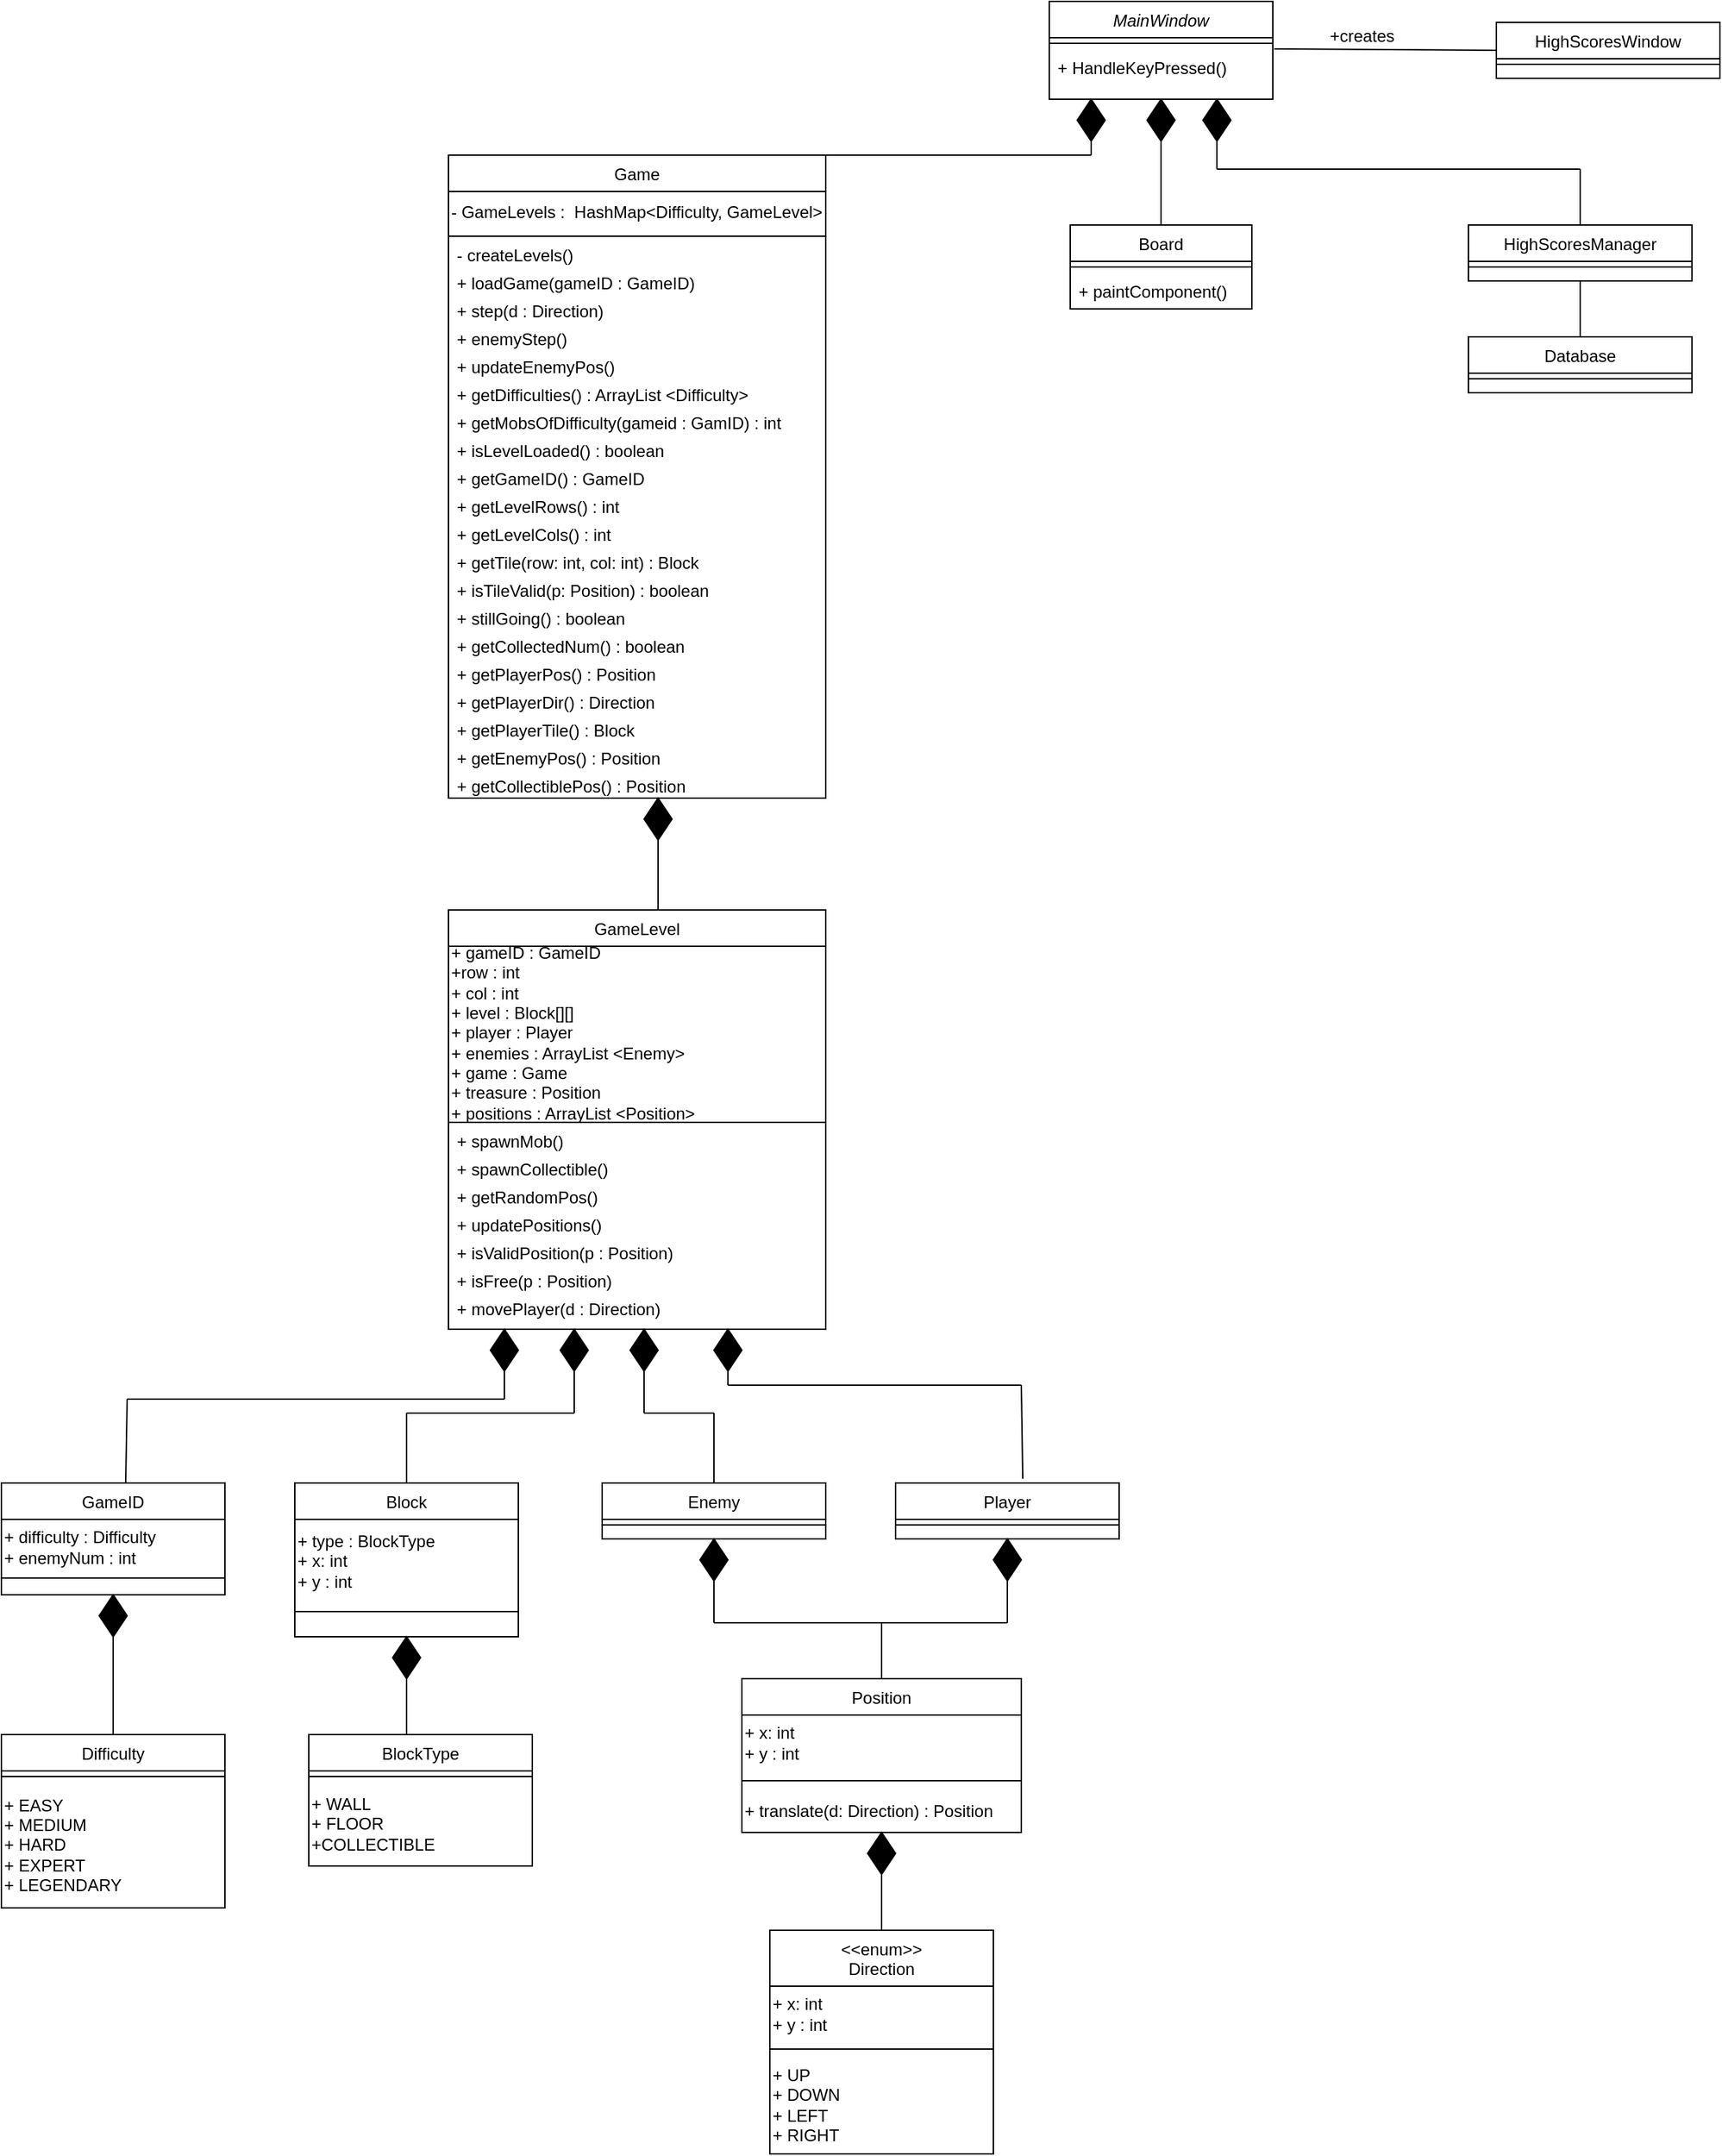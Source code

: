 <mxfile version="20.5.1" type="device"><diagram id="C5RBs43oDa-KdzZeNtuy" name="Page-1"><mxGraphModel dx="2208" dy="764" grid="1" gridSize="10" guides="1" tooltips="1" connect="1" arrows="1" fold="1" page="1" pageScale="1" pageWidth="827" pageHeight="1169" math="0" shadow="0"><root><mxCell id="WIyWlLk6GJQsqaUBKTNV-0"/><mxCell id="WIyWlLk6GJQsqaUBKTNV-1" parent="WIyWlLk6GJQsqaUBKTNV-0"/><mxCell id="zkfFHV4jXpPFQw0GAbJ--0" value="MainWindow" style="swimlane;fontStyle=2;align=center;verticalAlign=top;childLayout=stackLayout;horizontal=1;startSize=26;horizontalStack=0;resizeParent=1;resizeLast=0;collapsible=1;marginBottom=0;rounded=0;shadow=0;strokeWidth=1;" parent="WIyWlLk6GJQsqaUBKTNV-1" vertex="1"><mxGeometry x="220" y="120" width="160" height="70" as="geometry"><mxRectangle x="230" y="140" width="160" height="26" as="alternateBounds"/></mxGeometry></mxCell><mxCell id="zkfFHV4jXpPFQw0GAbJ--4" value="" style="line;html=1;strokeWidth=1;align=left;verticalAlign=middle;spacingTop=-1;spacingLeft=3;spacingRight=3;rotatable=0;labelPosition=right;points=[];portConstraint=eastwest;" parent="zkfFHV4jXpPFQw0GAbJ--0" vertex="1"><mxGeometry y="26" width="160" height="8" as="geometry"/></mxCell><mxCell id="zkfFHV4jXpPFQw0GAbJ--5" value="+ HandleKeyPressed()" style="text;align=left;verticalAlign=top;spacingLeft=4;spacingRight=4;overflow=hidden;rotatable=0;points=[[0,0.5],[1,0.5]];portConstraint=eastwest;" parent="zkfFHV4jXpPFQw0GAbJ--0" vertex="1"><mxGeometry y="34" width="160" height="26" as="geometry"/></mxCell><mxCell id="zkfFHV4jXpPFQw0GAbJ--6" value="Board&#10;" style="swimlane;fontStyle=0;align=center;verticalAlign=top;childLayout=stackLayout;horizontal=1;startSize=26;horizontalStack=0;resizeParent=1;resizeLast=0;collapsible=1;marginBottom=0;rounded=0;shadow=0;strokeWidth=1;" parent="WIyWlLk6GJQsqaUBKTNV-1" vertex="1"><mxGeometry x="235" y="280" width="130" height="60" as="geometry"><mxRectangle x="130" y="380" width="160" height="26" as="alternateBounds"/></mxGeometry></mxCell><mxCell id="zkfFHV4jXpPFQw0GAbJ--9" value="" style="line;html=1;strokeWidth=1;align=left;verticalAlign=middle;spacingTop=-1;spacingLeft=3;spacingRight=3;rotatable=0;labelPosition=right;points=[];portConstraint=eastwest;" parent="zkfFHV4jXpPFQw0GAbJ--6" vertex="1"><mxGeometry y="26" width="130" height="8" as="geometry"/></mxCell><mxCell id="zkfFHV4jXpPFQw0GAbJ--11" value="+ paintComponent()" style="text;align=left;verticalAlign=top;spacingLeft=4;spacingRight=4;overflow=hidden;rotatable=0;points=[[0,0.5],[1,0.5]];portConstraint=eastwest;" parent="zkfFHV4jXpPFQw0GAbJ--6" vertex="1"><mxGeometry y="34" width="130" height="26" as="geometry"/></mxCell><mxCell id="zkfFHV4jXpPFQw0GAbJ--13" value="HighScoresManager&#10;" style="swimlane;fontStyle=0;align=center;verticalAlign=top;childLayout=stackLayout;horizontal=1;startSize=26;horizontalStack=0;resizeParent=1;resizeLast=0;collapsible=1;marginBottom=0;rounded=0;shadow=0;strokeWidth=1;" parent="WIyWlLk6GJQsqaUBKTNV-1" vertex="1"><mxGeometry x="520" y="280" width="160" height="40" as="geometry"><mxRectangle x="340" y="380" width="170" height="26" as="alternateBounds"/></mxGeometry></mxCell><mxCell id="zkfFHV4jXpPFQw0GAbJ--15" value="" style="line;html=1;strokeWidth=1;align=left;verticalAlign=middle;spacingTop=-1;spacingLeft=3;spacingRight=3;rotatable=0;labelPosition=right;points=[];portConstraint=eastwest;" parent="zkfFHV4jXpPFQw0GAbJ--13" vertex="1"><mxGeometry y="26" width="160" height="8" as="geometry"/></mxCell><mxCell id="zkfFHV4jXpPFQw0GAbJ--17" value="HighScoresWindow" style="swimlane;fontStyle=0;align=center;verticalAlign=top;childLayout=stackLayout;horizontal=1;startSize=26;horizontalStack=0;resizeParent=1;resizeLast=0;collapsible=1;marginBottom=0;rounded=0;shadow=0;strokeWidth=1;" parent="WIyWlLk6GJQsqaUBKTNV-1" vertex="1"><mxGeometry x="540" y="135" width="160" height="40" as="geometry"><mxRectangle x="550" y="140" width="160" height="26" as="alternateBounds"/></mxGeometry></mxCell><mxCell id="zkfFHV4jXpPFQw0GAbJ--23" value="" style="line;html=1;strokeWidth=1;align=left;verticalAlign=middle;spacingTop=-1;spacingLeft=3;spacingRight=3;rotatable=0;labelPosition=right;points=[];portConstraint=eastwest;" parent="zkfFHV4jXpPFQw0GAbJ--17" vertex="1"><mxGeometry y="26" width="160" height="8" as="geometry"/></mxCell><mxCell id="6jnR1wUlaR5Kq-YasmpQ-2" value="Database" style="swimlane;fontStyle=0;align=center;verticalAlign=top;childLayout=stackLayout;horizontal=1;startSize=26;horizontalStack=0;resizeParent=1;resizeLast=0;collapsible=1;marginBottom=0;rounded=0;shadow=0;strokeWidth=1;" vertex="1" parent="WIyWlLk6GJQsqaUBKTNV-1"><mxGeometry x="520" y="360" width="160" height="40" as="geometry"><mxRectangle x="340" y="380" width="170" height="26" as="alternateBounds"/></mxGeometry></mxCell><mxCell id="6jnR1wUlaR5Kq-YasmpQ-3" value="" style="line;html=1;strokeWidth=1;align=left;verticalAlign=middle;spacingTop=-1;spacingLeft=3;spacingRight=3;rotatable=0;labelPosition=right;points=[];portConstraint=eastwest;" vertex="1" parent="6jnR1wUlaR5Kq-YasmpQ-2"><mxGeometry y="26" width="160" height="8" as="geometry"/></mxCell><mxCell id="6jnR1wUlaR5Kq-YasmpQ-5" value="" style="endArrow=none;html=1;rounded=0;entryX=1.006;entryY=0;entryDx=0;entryDy=0;entryPerimeter=0;exitX=0;exitY=0.5;exitDx=0;exitDy=0;" edge="1" parent="WIyWlLk6GJQsqaUBKTNV-1" source="zkfFHV4jXpPFQw0GAbJ--17" target="zkfFHV4jXpPFQw0GAbJ--5"><mxGeometry width="50" height="50" relative="1" as="geometry"><mxPoint x="390" y="420" as="sourcePoint"/><mxPoint x="440" y="370" as="targetPoint"/></mxGeometry></mxCell><mxCell id="6jnR1wUlaR5Kq-YasmpQ-7" value="+creates" style="text;html=1;strokeColor=none;fillColor=none;align=center;verticalAlign=middle;whiteSpace=wrap;rounded=0;" vertex="1" parent="WIyWlLk6GJQsqaUBKTNV-1"><mxGeometry x="414" y="130" width="60" height="30" as="geometry"/></mxCell><mxCell id="6jnR1wUlaR5Kq-YasmpQ-8" value="" style="endArrow=none;html=1;rounded=0;entryX=0.5;entryY=1;entryDx=0;entryDy=0;" edge="1" parent="WIyWlLk6GJQsqaUBKTNV-1" target="6jnR1wUlaR5Kq-YasmpQ-12"><mxGeometry width="50" height="50" relative="1" as="geometry"><mxPoint x="340" y="240" as="sourcePoint"/><mxPoint x="310" y="220" as="targetPoint"/></mxGeometry></mxCell><mxCell id="6jnR1wUlaR5Kq-YasmpQ-9" value="" style="endArrow=none;html=1;rounded=0;" edge="1" parent="WIyWlLk6GJQsqaUBKTNV-1"><mxGeometry width="50" height="50" relative="1" as="geometry"><mxPoint x="600" y="240" as="sourcePoint"/><mxPoint x="340" y="240" as="targetPoint"/></mxGeometry></mxCell><mxCell id="6jnR1wUlaR5Kq-YasmpQ-10" value="" style="endArrow=none;html=1;rounded=0;exitX=0.5;exitY=0;exitDx=0;exitDy=0;" edge="1" parent="WIyWlLk6GJQsqaUBKTNV-1" source="zkfFHV4jXpPFQw0GAbJ--13"><mxGeometry width="50" height="50" relative="1" as="geometry"><mxPoint x="390" y="320" as="sourcePoint"/><mxPoint x="600" y="240" as="targetPoint"/></mxGeometry></mxCell><mxCell id="6jnR1wUlaR5Kq-YasmpQ-12" value="" style="rhombus;whiteSpace=wrap;html=1;fillColor=#000000;" vertex="1" parent="WIyWlLk6GJQsqaUBKTNV-1"><mxGeometry x="330" y="190" width="20" height="30" as="geometry"/></mxCell><mxCell id="6jnR1wUlaR5Kq-YasmpQ-15" value="" style="endArrow=none;html=1;rounded=0;entryX=0.5;entryY=1;entryDx=0;entryDy=0;exitX=0.5;exitY=0;exitDx=0;exitDy=0;" edge="1" parent="WIyWlLk6GJQsqaUBKTNV-1" source="6jnR1wUlaR5Kq-YasmpQ-2" target="zkfFHV4jXpPFQw0GAbJ--13"><mxGeometry width="50" height="50" relative="1" as="geometry"><mxPoint x="390" y="320" as="sourcePoint"/><mxPoint x="440" y="270" as="targetPoint"/></mxGeometry></mxCell><mxCell id="6jnR1wUlaR5Kq-YasmpQ-16" value="" style="rhombus;whiteSpace=wrap;html=1;fillColor=#000000;" vertex="1" parent="WIyWlLk6GJQsqaUBKTNV-1"><mxGeometry x="290" y="190" width="20" height="30" as="geometry"/></mxCell><mxCell id="6jnR1wUlaR5Kq-YasmpQ-17" value="" style="endArrow=none;html=1;rounded=0;entryX=0.5;entryY=1;entryDx=0;entryDy=0;exitX=0.5;exitY=0;exitDx=0;exitDy=0;" edge="1" parent="WIyWlLk6GJQsqaUBKTNV-1" source="zkfFHV4jXpPFQw0GAbJ--6" target="6jnR1wUlaR5Kq-YasmpQ-16"><mxGeometry width="50" height="50" relative="1" as="geometry"><mxPoint x="610" y="370" as="sourcePoint"/><mxPoint x="610" y="330" as="targetPoint"/></mxGeometry></mxCell><mxCell id="6jnR1wUlaR5Kq-YasmpQ-18" value="Game" style="swimlane;fontStyle=0;align=center;verticalAlign=top;childLayout=stackLayout;horizontal=1;startSize=26;horizontalStack=0;resizeParent=1;resizeLast=0;collapsible=1;marginBottom=0;rounded=0;shadow=0;strokeWidth=1;" vertex="1" parent="WIyWlLk6GJQsqaUBKTNV-1"><mxGeometry x="-210" y="230" width="270" height="460" as="geometry"><mxRectangle x="130" y="380" width="160" height="26" as="alternateBounds"/></mxGeometry></mxCell><mxCell id="6jnR1wUlaR5Kq-YasmpQ-22" value="- GameLevels :&amp;nbsp; HashMap&amp;lt;Difficulty, GameLevel&amp;gt;" style="text;html=1;strokeColor=none;fillColor=none;align=left;verticalAlign=middle;whiteSpace=wrap;rounded=0;" vertex="1" parent="6jnR1wUlaR5Kq-YasmpQ-18"><mxGeometry y="26" width="270" height="30" as="geometry"/></mxCell><mxCell id="6jnR1wUlaR5Kq-YasmpQ-19" value="" style="line;html=1;strokeWidth=1;align=left;verticalAlign=middle;spacingTop=-1;spacingLeft=3;spacingRight=3;rotatable=0;labelPosition=right;points=[];portConstraint=eastwest;" vertex="1" parent="6jnR1wUlaR5Kq-YasmpQ-18"><mxGeometry y="56" width="270" height="4" as="geometry"/></mxCell><mxCell id="6jnR1wUlaR5Kq-YasmpQ-20" value="- createLevels()&#10;" style="text;align=left;verticalAlign=top;spacingLeft=4;spacingRight=4;overflow=hidden;rotatable=0;points=[[0,0.5],[1,0.5]];portConstraint=eastwest;spacingTop=-2;" vertex="1" parent="6jnR1wUlaR5Kq-YasmpQ-18"><mxGeometry y="60" width="270" height="20" as="geometry"/></mxCell><mxCell id="6jnR1wUlaR5Kq-YasmpQ-23" value="+ loadGame(gameID : GameID)" style="text;align=left;verticalAlign=top;spacingLeft=4;spacingRight=4;overflow=hidden;rotatable=0;points=[[0,0.5],[1,0.5]];portConstraint=eastwest;spacingTop=-2;" vertex="1" parent="6jnR1wUlaR5Kq-YasmpQ-18"><mxGeometry y="80" width="270" height="20" as="geometry"/></mxCell><mxCell id="6jnR1wUlaR5Kq-YasmpQ-25" value="+ step(d : Direction)" style="text;align=left;verticalAlign=top;spacingLeft=4;spacingRight=4;overflow=hidden;rotatable=0;points=[[0,0.5],[1,0.5]];portConstraint=eastwest;spacingTop=-2;" vertex="1" parent="6jnR1wUlaR5Kq-YasmpQ-18"><mxGeometry y="100" width="270" height="20" as="geometry"/></mxCell><mxCell id="6jnR1wUlaR5Kq-YasmpQ-26" value="+ enemyStep()" style="text;align=left;verticalAlign=top;spacingLeft=4;spacingRight=4;overflow=hidden;rotatable=0;points=[[0,0.5],[1,0.5]];portConstraint=eastwest;spacingTop=-2;" vertex="1" parent="6jnR1wUlaR5Kq-YasmpQ-18"><mxGeometry y="120" width="270" height="20" as="geometry"/></mxCell><mxCell id="6jnR1wUlaR5Kq-YasmpQ-27" value="+ updateEnemyPos()" style="text;align=left;verticalAlign=top;spacingLeft=4;spacingRight=4;overflow=hidden;rotatable=0;points=[[0,0.5],[1,0.5]];portConstraint=eastwest;spacingTop=-2;" vertex="1" parent="6jnR1wUlaR5Kq-YasmpQ-18"><mxGeometry y="140" width="270" height="20" as="geometry"/></mxCell><mxCell id="6jnR1wUlaR5Kq-YasmpQ-28" value="+ getDifficulties() : ArrayList &lt;Difficulty&gt;" style="text;align=left;verticalAlign=top;spacingLeft=4;spacingRight=4;overflow=hidden;rotatable=0;points=[[0,0.5],[1,0.5]];portConstraint=eastwest;spacingTop=-2;" vertex="1" parent="6jnR1wUlaR5Kq-YasmpQ-18"><mxGeometry y="160" width="270" height="20" as="geometry"/></mxCell><mxCell id="6jnR1wUlaR5Kq-YasmpQ-29" value="+ getMobsOfDifficulty(gameid : GamID) : int" style="text;align=left;verticalAlign=top;spacingLeft=4;spacingRight=4;overflow=hidden;rotatable=0;points=[[0,0.5],[1,0.5]];portConstraint=eastwest;spacingTop=-2;" vertex="1" parent="6jnR1wUlaR5Kq-YasmpQ-18"><mxGeometry y="180" width="270" height="20" as="geometry"/></mxCell><mxCell id="6jnR1wUlaR5Kq-YasmpQ-30" value="+ isLevelLoaded() : boolean" style="text;align=left;verticalAlign=top;spacingLeft=4;spacingRight=4;overflow=hidden;rotatable=0;points=[[0,0.5],[1,0.5]];portConstraint=eastwest;spacingTop=-2;" vertex="1" parent="6jnR1wUlaR5Kq-YasmpQ-18"><mxGeometry y="200" width="270" height="20" as="geometry"/></mxCell><mxCell id="6jnR1wUlaR5Kq-YasmpQ-31" value="+ getGameID() : GameID" style="text;align=left;verticalAlign=top;spacingLeft=4;spacingRight=4;overflow=hidden;rotatable=0;points=[[0,0.5],[1,0.5]];portConstraint=eastwest;spacingTop=-2;" vertex="1" parent="6jnR1wUlaR5Kq-YasmpQ-18"><mxGeometry y="220" width="270" height="20" as="geometry"/></mxCell><mxCell id="6jnR1wUlaR5Kq-YasmpQ-32" value="+ getLevelRows() : int" style="text;align=left;verticalAlign=top;spacingLeft=4;spacingRight=4;overflow=hidden;rotatable=0;points=[[0,0.5],[1,0.5]];portConstraint=eastwest;spacingTop=-2;" vertex="1" parent="6jnR1wUlaR5Kq-YasmpQ-18"><mxGeometry y="240" width="270" height="20" as="geometry"/></mxCell><mxCell id="6jnR1wUlaR5Kq-YasmpQ-33" value="+ getLevelCols() : int" style="text;align=left;verticalAlign=top;spacingLeft=4;spacingRight=4;overflow=hidden;rotatable=0;points=[[0,0.5],[1,0.5]];portConstraint=eastwest;spacingTop=-2;" vertex="1" parent="6jnR1wUlaR5Kq-YasmpQ-18"><mxGeometry y="260" width="270" height="20" as="geometry"/></mxCell><mxCell id="6jnR1wUlaR5Kq-YasmpQ-34" value="+ getTile(row: int, col: int) : Block" style="text;align=left;verticalAlign=top;spacingLeft=4;spacingRight=4;overflow=hidden;rotatable=0;points=[[0,0.5],[1,0.5]];portConstraint=eastwest;spacingTop=-2;" vertex="1" parent="6jnR1wUlaR5Kq-YasmpQ-18"><mxGeometry y="280" width="270" height="20" as="geometry"/></mxCell><mxCell id="6jnR1wUlaR5Kq-YasmpQ-35" value="+ isTileValid(p: Position) : boolean" style="text;align=left;verticalAlign=top;spacingLeft=4;spacingRight=4;overflow=hidden;rotatable=0;points=[[0,0.5],[1,0.5]];portConstraint=eastwest;spacingTop=-2;" vertex="1" parent="6jnR1wUlaR5Kq-YasmpQ-18"><mxGeometry y="300" width="270" height="20" as="geometry"/></mxCell><mxCell id="6jnR1wUlaR5Kq-YasmpQ-36" value="+ stillGoing() : boolean" style="text;align=left;verticalAlign=top;spacingLeft=4;spacingRight=4;overflow=hidden;rotatable=0;points=[[0,0.5],[1,0.5]];portConstraint=eastwest;spacingTop=-2;" vertex="1" parent="6jnR1wUlaR5Kq-YasmpQ-18"><mxGeometry y="320" width="270" height="20" as="geometry"/></mxCell><mxCell id="6jnR1wUlaR5Kq-YasmpQ-37" value="+ getCollectedNum() : boolean" style="text;align=left;verticalAlign=top;spacingLeft=4;spacingRight=4;overflow=hidden;rotatable=0;points=[[0,0.5],[1,0.5]];portConstraint=eastwest;spacingTop=-2;" vertex="1" parent="6jnR1wUlaR5Kq-YasmpQ-18"><mxGeometry y="340" width="270" height="20" as="geometry"/></mxCell><mxCell id="6jnR1wUlaR5Kq-YasmpQ-38" value="+ getPlayerPos() : Position" style="text;align=left;verticalAlign=top;spacingLeft=4;spacingRight=4;overflow=hidden;rotatable=0;points=[[0,0.5],[1,0.5]];portConstraint=eastwest;spacingTop=-2;" vertex="1" parent="6jnR1wUlaR5Kq-YasmpQ-18"><mxGeometry y="360" width="270" height="20" as="geometry"/></mxCell><mxCell id="6jnR1wUlaR5Kq-YasmpQ-39" value="+ getPlayerDir() : Direction" style="text;align=left;verticalAlign=top;spacingLeft=4;spacingRight=4;overflow=hidden;rotatable=0;points=[[0,0.5],[1,0.5]];portConstraint=eastwest;spacingTop=-2;" vertex="1" parent="6jnR1wUlaR5Kq-YasmpQ-18"><mxGeometry y="380" width="270" height="20" as="geometry"/></mxCell><mxCell id="6jnR1wUlaR5Kq-YasmpQ-40" value="+ getPlayerTile() : Block" style="text;align=left;verticalAlign=top;spacingLeft=4;spacingRight=4;overflow=hidden;rotatable=0;points=[[0,0.5],[1,0.5]];portConstraint=eastwest;spacingTop=-2;" vertex="1" parent="6jnR1wUlaR5Kq-YasmpQ-18"><mxGeometry y="400" width="270" height="20" as="geometry"/></mxCell><mxCell id="6jnR1wUlaR5Kq-YasmpQ-41" value="+ getEnemyPos() : Position" style="text;align=left;verticalAlign=top;spacingLeft=4;spacingRight=4;overflow=hidden;rotatable=0;points=[[0,0.5],[1,0.5]];portConstraint=eastwest;spacingTop=-2;" vertex="1" parent="6jnR1wUlaR5Kq-YasmpQ-18"><mxGeometry y="420" width="270" height="20" as="geometry"/></mxCell><mxCell id="6jnR1wUlaR5Kq-YasmpQ-42" value="+ getCollectiblePos() : Position" style="text;align=left;verticalAlign=top;spacingLeft=4;spacingRight=4;overflow=hidden;rotatable=0;points=[[0,0.5],[1,0.5]];portConstraint=eastwest;spacingTop=-2;" vertex="1" parent="6jnR1wUlaR5Kq-YasmpQ-18"><mxGeometry y="440" width="270" height="20" as="geometry"/></mxCell><mxCell id="6jnR1wUlaR5Kq-YasmpQ-43" value="" style="endArrow=none;html=1;rounded=0;exitX=1;exitY=0;exitDx=0;exitDy=0;" edge="1" parent="WIyWlLk6GJQsqaUBKTNV-1" source="6jnR1wUlaR5Kq-YasmpQ-18"><mxGeometry width="50" height="50" relative="1" as="geometry"><mxPoint x="120" y="530" as="sourcePoint"/><mxPoint x="250" y="230" as="targetPoint"/></mxGeometry></mxCell><mxCell id="6jnR1wUlaR5Kq-YasmpQ-44" value="" style="endArrow=none;html=1;rounded=0;exitX=0.5;exitY=1;exitDx=0;exitDy=0;" edge="1" parent="WIyWlLk6GJQsqaUBKTNV-1" source="6jnR1wUlaR5Kq-YasmpQ-45"><mxGeometry width="50" height="50" relative="1" as="geometry"><mxPoint x="260" y="220" as="sourcePoint"/><mxPoint x="250" y="230" as="targetPoint"/></mxGeometry></mxCell><mxCell id="6jnR1wUlaR5Kq-YasmpQ-45" value="" style="rhombus;whiteSpace=wrap;html=1;fillColor=#000000;" vertex="1" parent="WIyWlLk6GJQsqaUBKTNV-1"><mxGeometry x="240" y="190" width="20" height="30" as="geometry"/></mxCell><mxCell id="6jnR1wUlaR5Kq-YasmpQ-46" value="GameLevel" style="swimlane;fontStyle=0;align=center;verticalAlign=top;childLayout=stackLayout;horizontal=1;startSize=26;horizontalStack=0;resizeParent=1;resizeLast=0;collapsible=1;marginBottom=0;rounded=0;shadow=0;strokeWidth=1;" vertex="1" parent="WIyWlLk6GJQsqaUBKTNV-1"><mxGeometry x="-210" y="770" width="270" height="300" as="geometry"><mxRectangle x="130" y="380" width="160" height="26" as="alternateBounds"/></mxGeometry></mxCell><mxCell id="6jnR1wUlaR5Kq-YasmpQ-47" value="+ gameID : GameID&lt;br&gt;+row : int&lt;br&gt;+ col : int&lt;br&gt;+ level : Block[][]&lt;br&gt;+ player : Player&lt;br&gt;+ enemies : ArrayList &amp;lt;Enemy&amp;gt;&lt;br&gt;+ game : Game&lt;br&gt;+ treasure : Position&lt;br&gt;+ positions : ArrayList &amp;lt;Position&amp;gt;" style="text;html=1;strokeColor=none;fillColor=none;align=left;verticalAlign=middle;whiteSpace=wrap;rounded=0;" vertex="1" parent="6jnR1wUlaR5Kq-YasmpQ-46"><mxGeometry y="26" width="270" height="124" as="geometry"/></mxCell><mxCell id="6jnR1wUlaR5Kq-YasmpQ-48" value="" style="line;html=1;strokeWidth=1;align=left;verticalAlign=middle;spacingTop=-1;spacingLeft=3;spacingRight=3;rotatable=0;labelPosition=right;points=[];portConstraint=eastwest;" vertex="1" parent="6jnR1wUlaR5Kq-YasmpQ-46"><mxGeometry y="150" width="270" height="4" as="geometry"/></mxCell><mxCell id="6jnR1wUlaR5Kq-YasmpQ-59" value="+ spawnMob()" style="text;align=left;verticalAlign=top;spacingLeft=4;spacingRight=4;overflow=hidden;rotatable=0;points=[[0,0.5],[1,0.5]];portConstraint=eastwest;spacingTop=-2;" vertex="1" parent="6jnR1wUlaR5Kq-YasmpQ-46"><mxGeometry y="154" width="270" height="20" as="geometry"/></mxCell><mxCell id="6jnR1wUlaR5Kq-YasmpQ-61" value="+ spawnCollectible()" style="text;align=left;verticalAlign=top;spacingLeft=4;spacingRight=4;overflow=hidden;rotatable=0;points=[[0,0.5],[1,0.5]];portConstraint=eastwest;spacingTop=-2;" vertex="1" parent="6jnR1wUlaR5Kq-YasmpQ-46"><mxGeometry y="174" width="270" height="20" as="geometry"/></mxCell><mxCell id="6jnR1wUlaR5Kq-YasmpQ-62" value="+ getRandomPos()" style="text;align=left;verticalAlign=top;spacingLeft=4;spacingRight=4;overflow=hidden;rotatable=0;points=[[0,0.5],[1,0.5]];portConstraint=eastwest;spacingTop=-2;" vertex="1" parent="6jnR1wUlaR5Kq-YasmpQ-46"><mxGeometry y="194" width="270" height="20" as="geometry"/></mxCell><mxCell id="6jnR1wUlaR5Kq-YasmpQ-63" value="+ updatePositions()" style="text;align=left;verticalAlign=top;spacingLeft=4;spacingRight=4;overflow=hidden;rotatable=0;points=[[0,0.5],[1,0.5]];portConstraint=eastwest;spacingTop=-2;" vertex="1" parent="6jnR1wUlaR5Kq-YasmpQ-46"><mxGeometry y="214" width="270" height="20" as="geometry"/></mxCell><mxCell id="6jnR1wUlaR5Kq-YasmpQ-64" value="+ isValidPosition(p : Position)" style="text;align=left;verticalAlign=top;spacingLeft=4;spacingRight=4;overflow=hidden;rotatable=0;points=[[0,0.5],[1,0.5]];portConstraint=eastwest;spacingTop=-2;" vertex="1" parent="6jnR1wUlaR5Kq-YasmpQ-46"><mxGeometry y="234" width="270" height="20" as="geometry"/></mxCell><mxCell id="6jnR1wUlaR5Kq-YasmpQ-65" value="+ isFree(p : Position)" style="text;align=left;verticalAlign=top;spacingLeft=4;spacingRight=4;overflow=hidden;rotatable=0;points=[[0,0.5],[1,0.5]];portConstraint=eastwest;spacingTop=-2;" vertex="1" parent="6jnR1wUlaR5Kq-YasmpQ-46"><mxGeometry y="254" width="270" height="20" as="geometry"/></mxCell><mxCell id="6jnR1wUlaR5Kq-YasmpQ-66" value="+ movePlayer(d : Direction)" style="text;align=left;verticalAlign=top;spacingLeft=4;spacingRight=4;overflow=hidden;rotatable=0;points=[[0,0.5],[1,0.5]];portConstraint=eastwest;spacingTop=-2;" vertex="1" parent="6jnR1wUlaR5Kq-YasmpQ-46"><mxGeometry y="274" width="270" height="20" as="geometry"/></mxCell><mxCell id="6jnR1wUlaR5Kq-YasmpQ-69" value="" style="rhombus;whiteSpace=wrap;html=1;fillColor=#000000;" vertex="1" parent="WIyWlLk6GJQsqaUBKTNV-1"><mxGeometry x="-70" y="690" width="20" height="30" as="geometry"/></mxCell><mxCell id="6jnR1wUlaR5Kq-YasmpQ-70" value="" style="endArrow=none;html=1;rounded=0;entryX=0.5;entryY=1;entryDx=0;entryDy=0;" edge="1" target="6jnR1wUlaR5Kq-YasmpQ-69" parent="WIyWlLk6GJQsqaUBKTNV-1"><mxGeometry width="50" height="50" relative="1" as="geometry"><mxPoint x="-60" y="770" as="sourcePoint"/><mxPoint x="250" y="830" as="targetPoint"/></mxGeometry></mxCell><mxCell id="6jnR1wUlaR5Kq-YasmpQ-71" value="Player" style="swimlane;fontStyle=0;align=center;verticalAlign=top;childLayout=stackLayout;horizontal=1;startSize=26;horizontalStack=0;resizeParent=1;resizeLast=0;collapsible=1;marginBottom=0;rounded=0;shadow=0;strokeWidth=1;" vertex="1" parent="WIyWlLk6GJQsqaUBKTNV-1"><mxGeometry x="110" y="1180" width="160" height="40" as="geometry"><mxRectangle x="340" y="380" width="170" height="26" as="alternateBounds"/></mxGeometry></mxCell><mxCell id="6jnR1wUlaR5Kq-YasmpQ-72" value="" style="line;html=1;strokeWidth=1;align=left;verticalAlign=middle;spacingTop=-1;spacingLeft=3;spacingRight=3;rotatable=0;labelPosition=right;points=[];portConstraint=eastwest;" vertex="1" parent="6jnR1wUlaR5Kq-YasmpQ-71"><mxGeometry y="26" width="160" height="8" as="geometry"/></mxCell><mxCell id="6jnR1wUlaR5Kq-YasmpQ-73" value="Enemy" style="swimlane;fontStyle=0;align=center;verticalAlign=top;childLayout=stackLayout;horizontal=1;startSize=26;horizontalStack=0;resizeParent=1;resizeLast=0;collapsible=1;marginBottom=0;rounded=0;shadow=0;strokeWidth=1;" vertex="1" parent="WIyWlLk6GJQsqaUBKTNV-1"><mxGeometry x="-100" y="1180" width="160" height="40" as="geometry"><mxRectangle x="340" y="380" width="170" height="26" as="alternateBounds"/></mxGeometry></mxCell><mxCell id="6jnR1wUlaR5Kq-YasmpQ-74" value="" style="line;html=1;strokeWidth=1;align=left;verticalAlign=middle;spacingTop=-1;spacingLeft=3;spacingRight=3;rotatable=0;labelPosition=right;points=[];portConstraint=eastwest;" vertex="1" parent="6jnR1wUlaR5Kq-YasmpQ-73"><mxGeometry y="26" width="160" height="8" as="geometry"/></mxCell><mxCell id="6jnR1wUlaR5Kq-YasmpQ-75" value="Block" style="swimlane;fontStyle=0;align=center;verticalAlign=top;childLayout=stackLayout;horizontal=1;startSize=26;horizontalStack=0;resizeParent=1;resizeLast=0;collapsible=1;marginBottom=0;rounded=0;shadow=0;strokeWidth=1;" vertex="1" parent="WIyWlLk6GJQsqaUBKTNV-1"><mxGeometry x="-320" y="1180" width="160" height="110" as="geometry"><mxRectangle x="340" y="380" width="170" height="26" as="alternateBounds"/></mxGeometry></mxCell><mxCell id="6jnR1wUlaR5Kq-YasmpQ-95" value="+ type : BlockType&lt;br&gt;+ x: int&lt;br&gt;+ y : int" style="text;html=1;align=left;verticalAlign=middle;resizable=0;points=[];autosize=1;strokeColor=none;fillColor=none;" vertex="1" parent="6jnR1wUlaR5Kq-YasmpQ-75"><mxGeometry y="26" width="160" height="60" as="geometry"/></mxCell><mxCell id="6jnR1wUlaR5Kq-YasmpQ-76" value="" style="line;html=1;strokeWidth=1;align=left;verticalAlign=middle;spacingTop=-1;spacingLeft=3;spacingRight=3;rotatable=0;labelPosition=right;points=[];portConstraint=eastwest;" vertex="1" parent="6jnR1wUlaR5Kq-YasmpQ-75"><mxGeometry y="86" width="160" height="12" as="geometry"/></mxCell><mxCell id="6jnR1wUlaR5Kq-YasmpQ-77" value="BlockType" style="swimlane;fontStyle=0;align=center;verticalAlign=top;childLayout=stackLayout;horizontal=1;startSize=26;horizontalStack=0;resizeParent=1;resizeLast=0;collapsible=1;marginBottom=0;rounded=0;shadow=0;strokeWidth=1;" vertex="1" parent="WIyWlLk6GJQsqaUBKTNV-1"><mxGeometry x="-310" y="1360" width="160" height="94" as="geometry"><mxRectangle x="340" y="380" width="170" height="26" as="alternateBounds"/></mxGeometry></mxCell><mxCell id="6jnR1wUlaR5Kq-YasmpQ-78" value="" style="line;html=1;strokeWidth=1;align=left;verticalAlign=middle;spacingTop=-1;spacingLeft=3;spacingRight=3;rotatable=0;labelPosition=right;points=[];portConstraint=eastwest;" vertex="1" parent="6jnR1wUlaR5Kq-YasmpQ-77"><mxGeometry y="26" width="160" height="8" as="geometry"/></mxCell><mxCell id="6jnR1wUlaR5Kq-YasmpQ-91" value="+ WALL&lt;br&gt;+ FLOOR&lt;br&gt;+COLLECTIBLE" style="text;html=1;align=left;verticalAlign=middle;resizable=0;points=[];autosize=1;strokeColor=none;fillColor=none;" vertex="1" parent="6jnR1wUlaR5Kq-YasmpQ-77"><mxGeometry y="34" width="160" height="60" as="geometry"/></mxCell><mxCell id="6jnR1wUlaR5Kq-YasmpQ-79" value="GameID" style="swimlane;fontStyle=0;align=center;verticalAlign=top;childLayout=stackLayout;horizontal=1;startSize=26;horizontalStack=0;resizeParent=1;resizeLast=0;collapsible=1;marginBottom=0;rounded=0;shadow=0;strokeWidth=1;" vertex="1" parent="WIyWlLk6GJQsqaUBKTNV-1"><mxGeometry x="-530" y="1180" width="160" height="80" as="geometry"><mxRectangle x="340" y="380" width="170" height="26" as="alternateBounds"/></mxGeometry></mxCell><mxCell id="6jnR1wUlaR5Kq-YasmpQ-94" value="+ difficulty : Difficulty&lt;br&gt;+ enemyNum : int" style="text;html=1;align=left;verticalAlign=middle;resizable=0;points=[];autosize=1;strokeColor=none;fillColor=none;" vertex="1" parent="6jnR1wUlaR5Kq-YasmpQ-79"><mxGeometry y="26" width="160" height="40" as="geometry"/></mxCell><mxCell id="6jnR1wUlaR5Kq-YasmpQ-80" value="" style="line;html=1;strokeWidth=1;align=left;verticalAlign=middle;spacingTop=-1;spacingLeft=3;spacingRight=3;rotatable=0;labelPosition=right;points=[];portConstraint=eastwest;" vertex="1" parent="6jnR1wUlaR5Kq-YasmpQ-79"><mxGeometry y="66" width="160" height="4" as="geometry"/></mxCell><mxCell id="6jnR1wUlaR5Kq-YasmpQ-81" value="Difficulty" style="swimlane;fontStyle=0;align=center;verticalAlign=top;childLayout=stackLayout;horizontal=1;startSize=26;horizontalStack=0;resizeParent=1;resizeLast=0;collapsible=1;marginBottom=0;rounded=0;shadow=0;strokeWidth=1;" vertex="1" parent="WIyWlLk6GJQsqaUBKTNV-1"><mxGeometry x="-530" y="1360" width="160" height="124" as="geometry"><mxRectangle x="340" y="380" width="170" height="26" as="alternateBounds"/></mxGeometry></mxCell><mxCell id="6jnR1wUlaR5Kq-YasmpQ-82" value="" style="line;html=1;strokeWidth=1;align=left;verticalAlign=middle;spacingTop=-1;spacingLeft=3;spacingRight=3;rotatable=0;labelPosition=right;points=[];portConstraint=eastwest;" vertex="1" parent="6jnR1wUlaR5Kq-YasmpQ-81"><mxGeometry y="26" width="160" height="8" as="geometry"/></mxCell><mxCell id="6jnR1wUlaR5Kq-YasmpQ-93" value="+ EASY&lt;br&gt;+ MEDIUM&lt;br&gt;+ HARD&lt;br&gt;+ EXPERT&lt;br&gt;+ LEGENDARY" style="text;html=1;align=left;verticalAlign=middle;resizable=0;points=[];autosize=1;strokeColor=none;fillColor=none;" vertex="1" parent="6jnR1wUlaR5Kq-YasmpQ-81"><mxGeometry y="34" width="160" height="90" as="geometry"/></mxCell><mxCell id="6jnR1wUlaR5Kq-YasmpQ-83" value="Position" style="swimlane;fontStyle=0;align=center;verticalAlign=top;childLayout=stackLayout;horizontal=1;startSize=26;horizontalStack=0;resizeParent=1;resizeLast=0;collapsible=1;marginBottom=0;rounded=0;shadow=0;strokeWidth=1;" vertex="1" parent="WIyWlLk6GJQsqaUBKTNV-1"><mxGeometry y="1320" width="200" height="110" as="geometry"><mxRectangle x="340" y="380" width="170" height="26" as="alternateBounds"/></mxGeometry></mxCell><mxCell id="6jnR1wUlaR5Kq-YasmpQ-89" value="+ x: int&lt;br&gt;+ y : int" style="text;html=1;align=left;verticalAlign=middle;resizable=0;points=[];autosize=1;strokeColor=none;fillColor=none;" vertex="1" parent="6jnR1wUlaR5Kq-YasmpQ-83"><mxGeometry y="26" width="200" height="40" as="geometry"/></mxCell><mxCell id="6jnR1wUlaR5Kq-YasmpQ-84" value="" style="line;html=1;strokeWidth=1;align=left;verticalAlign=middle;spacingTop=-1;spacingLeft=3;spacingRight=3;rotatable=0;labelPosition=right;points=[];portConstraint=eastwest;" vertex="1" parent="6jnR1wUlaR5Kq-YasmpQ-83"><mxGeometry y="66" width="200" height="14" as="geometry"/></mxCell><mxCell id="6jnR1wUlaR5Kq-YasmpQ-90" value="+ translate(d: Direction) : Position" style="text;html=1;align=left;verticalAlign=middle;resizable=0;points=[];autosize=1;strokeColor=none;fillColor=none;" vertex="1" parent="6jnR1wUlaR5Kq-YasmpQ-83"><mxGeometry y="80" width="200" height="30" as="geometry"/></mxCell><mxCell id="6jnR1wUlaR5Kq-YasmpQ-85" value="&lt;&lt;enum&gt;&gt;&#10;Direction" style="swimlane;fontStyle=0;align=center;verticalAlign=top;childLayout=stackLayout;horizontal=1;startSize=40;horizontalStack=0;resizeParent=1;resizeLast=0;collapsible=1;marginBottom=0;rounded=0;shadow=0;strokeWidth=1;" vertex="1" parent="WIyWlLk6GJQsqaUBKTNV-1"><mxGeometry x="20" y="1500" width="160" height="160" as="geometry"><mxRectangle x="340" y="380" width="170" height="26" as="alternateBounds"/></mxGeometry></mxCell><mxCell id="6jnR1wUlaR5Kq-YasmpQ-87" value="+ x: int&lt;br&gt;+ y : int" style="text;html=1;align=left;verticalAlign=middle;resizable=0;points=[];autosize=1;strokeColor=none;fillColor=none;" vertex="1" parent="6jnR1wUlaR5Kq-YasmpQ-85"><mxGeometry y="40" width="160" height="40" as="geometry"/></mxCell><mxCell id="6jnR1wUlaR5Kq-YasmpQ-86" value="" style="line;html=1;strokeWidth=1;align=left;verticalAlign=middle;spacingTop=-1;spacingLeft=3;spacingRight=3;rotatable=0;labelPosition=right;points=[];portConstraint=eastwest;" vertex="1" parent="6jnR1wUlaR5Kq-YasmpQ-85"><mxGeometry y="80" width="160" height="10" as="geometry"/></mxCell><mxCell id="6jnR1wUlaR5Kq-YasmpQ-88" value="+ UP&lt;br&gt;+ DOWN&lt;br&gt;+ LEFT&lt;br&gt;+ RIGHT" style="text;html=1;align=left;verticalAlign=middle;resizable=0;points=[];autosize=1;strokeColor=none;fillColor=none;" vertex="1" parent="6jnR1wUlaR5Kq-YasmpQ-85"><mxGeometry y="90" width="160" height="70" as="geometry"/></mxCell><mxCell id="6jnR1wUlaR5Kq-YasmpQ-96" value="" style="rhombus;whiteSpace=wrap;html=1;fillColor=#000000;" vertex="1" parent="WIyWlLk6GJQsqaUBKTNV-1"><mxGeometry x="-460" y="1260" width="20" height="30" as="geometry"/></mxCell><mxCell id="6jnR1wUlaR5Kq-YasmpQ-97" value="" style="endArrow=none;html=1;rounded=0;entryX=0.5;entryY=1;entryDx=0;entryDy=0;exitX=0.5;exitY=0;exitDx=0;exitDy=0;" edge="1" target="6jnR1wUlaR5Kq-YasmpQ-96" parent="WIyWlLk6GJQsqaUBKTNV-1" source="6jnR1wUlaR5Kq-YasmpQ-81"><mxGeometry width="50" height="50" relative="1" as="geometry"><mxPoint x="-450" y="1340" as="sourcePoint"/><mxPoint x="-140" y="1400" as="targetPoint"/></mxGeometry></mxCell><mxCell id="6jnR1wUlaR5Kq-YasmpQ-98" value="" style="rhombus;whiteSpace=wrap;html=1;fillColor=#000000;" vertex="1" parent="WIyWlLk6GJQsqaUBKTNV-1"><mxGeometry x="-250" y="1290" width="20" height="30" as="geometry"/></mxCell><mxCell id="6jnR1wUlaR5Kq-YasmpQ-99" value="" style="endArrow=none;html=1;rounded=0;entryX=0.5;entryY=1;entryDx=0;entryDy=0;" edge="1" target="6jnR1wUlaR5Kq-YasmpQ-98" parent="WIyWlLk6GJQsqaUBKTNV-1"><mxGeometry width="50" height="50" relative="1" as="geometry"><mxPoint x="-240" y="1360" as="sourcePoint"/><mxPoint x="70" y="1430" as="targetPoint"/></mxGeometry></mxCell><mxCell id="6jnR1wUlaR5Kq-YasmpQ-100" value="" style="rhombus;whiteSpace=wrap;html=1;fillColor=#000000;" vertex="1" parent="WIyWlLk6GJQsqaUBKTNV-1"><mxGeometry x="-30" y="1220" width="20" height="30" as="geometry"/></mxCell><mxCell id="6jnR1wUlaR5Kq-YasmpQ-101" value="" style="rhombus;whiteSpace=wrap;html=1;fillColor=#000000;" vertex="1" parent="WIyWlLk6GJQsqaUBKTNV-1"><mxGeometry x="180" y="1220" width="20" height="30" as="geometry"/></mxCell><mxCell id="6jnR1wUlaR5Kq-YasmpQ-102" value="" style="rhombus;whiteSpace=wrap;html=1;fillColor=#000000;" vertex="1" parent="WIyWlLk6GJQsqaUBKTNV-1"><mxGeometry x="90" y="1430" width="20" height="30" as="geometry"/></mxCell><mxCell id="6jnR1wUlaR5Kq-YasmpQ-103" value="" style="rhombus;whiteSpace=wrap;html=1;fillColor=#000000;" vertex="1" parent="WIyWlLk6GJQsqaUBKTNV-1"><mxGeometry x="-180" y="1070" width="20" height="30" as="geometry"/></mxCell><mxCell id="6jnR1wUlaR5Kq-YasmpQ-104" value="" style="rhombus;whiteSpace=wrap;html=1;fillColor=#000000;" vertex="1" parent="WIyWlLk6GJQsqaUBKTNV-1"><mxGeometry x="-130" y="1070" width="20" height="30" as="geometry"/></mxCell><mxCell id="6jnR1wUlaR5Kq-YasmpQ-105" value="" style="rhombus;whiteSpace=wrap;html=1;fillColor=#000000;" vertex="1" parent="WIyWlLk6GJQsqaUBKTNV-1"><mxGeometry x="-80" y="1070" width="20" height="30" as="geometry"/></mxCell><mxCell id="6jnR1wUlaR5Kq-YasmpQ-106" value="" style="rhombus;whiteSpace=wrap;html=1;fillColor=#000000;" vertex="1" parent="WIyWlLk6GJQsqaUBKTNV-1"><mxGeometry x="-20" y="1070" width="20" height="30" as="geometry"/></mxCell><mxCell id="6jnR1wUlaR5Kq-YasmpQ-107" value="" style="endArrow=none;html=1;rounded=0;entryX=0.5;entryY=1;entryDx=0;entryDy=0;" edge="1" parent="WIyWlLk6GJQsqaUBKTNV-1" target="6jnR1wUlaR5Kq-YasmpQ-100"><mxGeometry width="50" height="50" relative="1" as="geometry"><mxPoint x="-20" y="1280" as="sourcePoint"/><mxPoint x="-230" y="1330" as="targetPoint"/></mxGeometry></mxCell><mxCell id="6jnR1wUlaR5Kq-YasmpQ-108" value="" style="endArrow=none;html=1;rounded=0;entryX=0.5;entryY=1;entryDx=0;entryDy=0;" edge="1" parent="WIyWlLk6GJQsqaUBKTNV-1" target="6jnR1wUlaR5Kq-YasmpQ-101"><mxGeometry width="50" height="50" relative="1" as="geometry"><mxPoint x="190" y="1280" as="sourcePoint"/><mxPoint x="-10" y="1260" as="targetPoint"/></mxGeometry></mxCell><mxCell id="6jnR1wUlaR5Kq-YasmpQ-109" value="" style="endArrow=none;html=1;rounded=0;" edge="1" parent="WIyWlLk6GJQsqaUBKTNV-1"><mxGeometry width="50" height="50" relative="1" as="geometry"><mxPoint x="190" y="1280" as="sourcePoint"/><mxPoint x="-20" y="1280" as="targetPoint"/></mxGeometry></mxCell><mxCell id="6jnR1wUlaR5Kq-YasmpQ-110" value="" style="endArrow=none;html=1;rounded=0;exitX=0.5;exitY=0;exitDx=0;exitDy=0;" edge="1" parent="WIyWlLk6GJQsqaUBKTNV-1" source="6jnR1wUlaR5Kq-YasmpQ-83"><mxGeometry width="50" height="50" relative="1" as="geometry"><mxPoint x="200" y="1290" as="sourcePoint"/><mxPoint x="100" y="1280" as="targetPoint"/></mxGeometry></mxCell><mxCell id="6jnR1wUlaR5Kq-YasmpQ-111" value="" style="endArrow=none;html=1;rounded=0;exitX=0.5;exitY=0;exitDx=0;exitDy=0;entryX=0.5;entryY=1;entryDx=0;entryDy=0;" edge="1" parent="WIyWlLk6GJQsqaUBKTNV-1" source="6jnR1wUlaR5Kq-YasmpQ-85" target="6jnR1wUlaR5Kq-YasmpQ-102"><mxGeometry width="50" height="50" relative="1" as="geometry"><mxPoint x="110" y="1330" as="sourcePoint"/><mxPoint x="110" y="1290" as="targetPoint"/></mxGeometry></mxCell><mxCell id="6jnR1wUlaR5Kq-YasmpQ-112" value="" style="endArrow=none;html=1;rounded=0;entryX=0.5;entryY=1;entryDx=0;entryDy=0;" edge="1" parent="WIyWlLk6GJQsqaUBKTNV-1" target="6jnR1wUlaR5Kq-YasmpQ-103"><mxGeometry width="50" height="50" relative="1" as="geometry"><mxPoint x="-170" y="1120" as="sourcePoint"/><mxPoint x="110" y="1470" as="targetPoint"/></mxGeometry></mxCell><mxCell id="6jnR1wUlaR5Kq-YasmpQ-113" value="" style="endArrow=none;html=1;rounded=0;" edge="1" parent="WIyWlLk6GJQsqaUBKTNV-1"><mxGeometry width="50" height="50" relative="1" as="geometry"><mxPoint x="-440" y="1120" as="sourcePoint"/><mxPoint x="-170" y="1120" as="targetPoint"/></mxGeometry></mxCell><mxCell id="6jnR1wUlaR5Kq-YasmpQ-114" value="" style="endArrow=none;html=1;rounded=0;entryX=0.556;entryY=0;entryDx=0;entryDy=0;entryPerimeter=0;" edge="1" parent="WIyWlLk6GJQsqaUBKTNV-1" target="6jnR1wUlaR5Kq-YasmpQ-79"><mxGeometry width="50" height="50" relative="1" as="geometry"><mxPoint x="-440" y="1120" as="sourcePoint"/><mxPoint x="-160" y="1130" as="targetPoint"/></mxGeometry></mxCell><mxCell id="6jnR1wUlaR5Kq-YasmpQ-115" value="" style="endArrow=none;html=1;rounded=0;entryX=0.5;entryY=1;entryDx=0;entryDy=0;" edge="1" parent="WIyWlLk6GJQsqaUBKTNV-1" target="6jnR1wUlaR5Kq-YasmpQ-104"><mxGeometry width="50" height="50" relative="1" as="geometry"><mxPoint x="-120" y="1130" as="sourcePoint"/><mxPoint x="-160" y="1110" as="targetPoint"/></mxGeometry></mxCell><mxCell id="6jnR1wUlaR5Kq-YasmpQ-116" value="" style="endArrow=none;html=1;rounded=0;" edge="1" parent="WIyWlLk6GJQsqaUBKTNV-1"><mxGeometry width="50" height="50" relative="1" as="geometry"><mxPoint x="-240" y="1130" as="sourcePoint"/><mxPoint x="-120" y="1130" as="targetPoint"/></mxGeometry></mxCell><mxCell id="6jnR1wUlaR5Kq-YasmpQ-117" value="" style="endArrow=none;html=1;rounded=0;entryX=0.5;entryY=0;entryDx=0;entryDy=0;" edge="1" parent="WIyWlLk6GJQsqaUBKTNV-1" target="6jnR1wUlaR5Kq-YasmpQ-75"><mxGeometry width="50" height="50" relative="1" as="geometry"><mxPoint x="-240" y="1130" as="sourcePoint"/><mxPoint x="-110" y="1140" as="targetPoint"/></mxGeometry></mxCell><mxCell id="6jnR1wUlaR5Kq-YasmpQ-118" value="" style="endArrow=none;html=1;rounded=0;entryX=0.5;entryY=1;entryDx=0;entryDy=0;" edge="1" parent="WIyWlLk6GJQsqaUBKTNV-1" target="6jnR1wUlaR5Kq-YasmpQ-105"><mxGeometry width="50" height="50" relative="1" as="geometry"><mxPoint x="-70" y="1130" as="sourcePoint"/><mxPoint x="-110" y="1110" as="targetPoint"/></mxGeometry></mxCell><mxCell id="6jnR1wUlaR5Kq-YasmpQ-119" value="" style="endArrow=none;html=1;rounded=0;" edge="1" parent="WIyWlLk6GJQsqaUBKTNV-1"><mxGeometry width="50" height="50" relative="1" as="geometry"><mxPoint x="-20" y="1130" as="sourcePoint"/><mxPoint x="-70" y="1130" as="targetPoint"/></mxGeometry></mxCell><mxCell id="6jnR1wUlaR5Kq-YasmpQ-120" value="" style="endArrow=none;html=1;rounded=0;entryX=0.5;entryY=0;entryDx=0;entryDy=0;" edge="1" parent="WIyWlLk6GJQsqaUBKTNV-1" target="6jnR1wUlaR5Kq-YasmpQ-73"><mxGeometry width="50" height="50" relative="1" as="geometry"><mxPoint x="-20" y="1130" as="sourcePoint"/><mxPoint x="-60" y="1140" as="targetPoint"/></mxGeometry></mxCell><mxCell id="6jnR1wUlaR5Kq-YasmpQ-121" value="" style="endArrow=none;html=1;rounded=0;entryX=0.5;entryY=1;entryDx=0;entryDy=0;" edge="1" parent="WIyWlLk6GJQsqaUBKTNV-1" target="6jnR1wUlaR5Kq-YasmpQ-106"><mxGeometry width="50" height="50" relative="1" as="geometry"><mxPoint x="-10" y="1110" as="sourcePoint"/><mxPoint x="-60" y="1110" as="targetPoint"/></mxGeometry></mxCell><mxCell id="6jnR1wUlaR5Kq-YasmpQ-122" value="" style="endArrow=none;html=1;rounded=0;" edge="1" parent="WIyWlLk6GJQsqaUBKTNV-1"><mxGeometry width="50" height="50" relative="1" as="geometry"><mxPoint x="200" y="1110" as="sourcePoint"/><mxPoint x="-10" y="1110" as="targetPoint"/></mxGeometry></mxCell><mxCell id="6jnR1wUlaR5Kq-YasmpQ-123" value="" style="endArrow=none;html=1;rounded=0;entryX=0.569;entryY=-0.075;entryDx=0;entryDy=0;entryPerimeter=0;" edge="1" parent="WIyWlLk6GJQsqaUBKTNV-1" target="6jnR1wUlaR5Kq-YasmpQ-71"><mxGeometry width="50" height="50" relative="1" as="geometry"><mxPoint x="200" y="1110" as="sourcePoint"/><mxPoint y="1120" as="targetPoint"/></mxGeometry></mxCell></root></mxGraphModel></diagram></mxfile>
